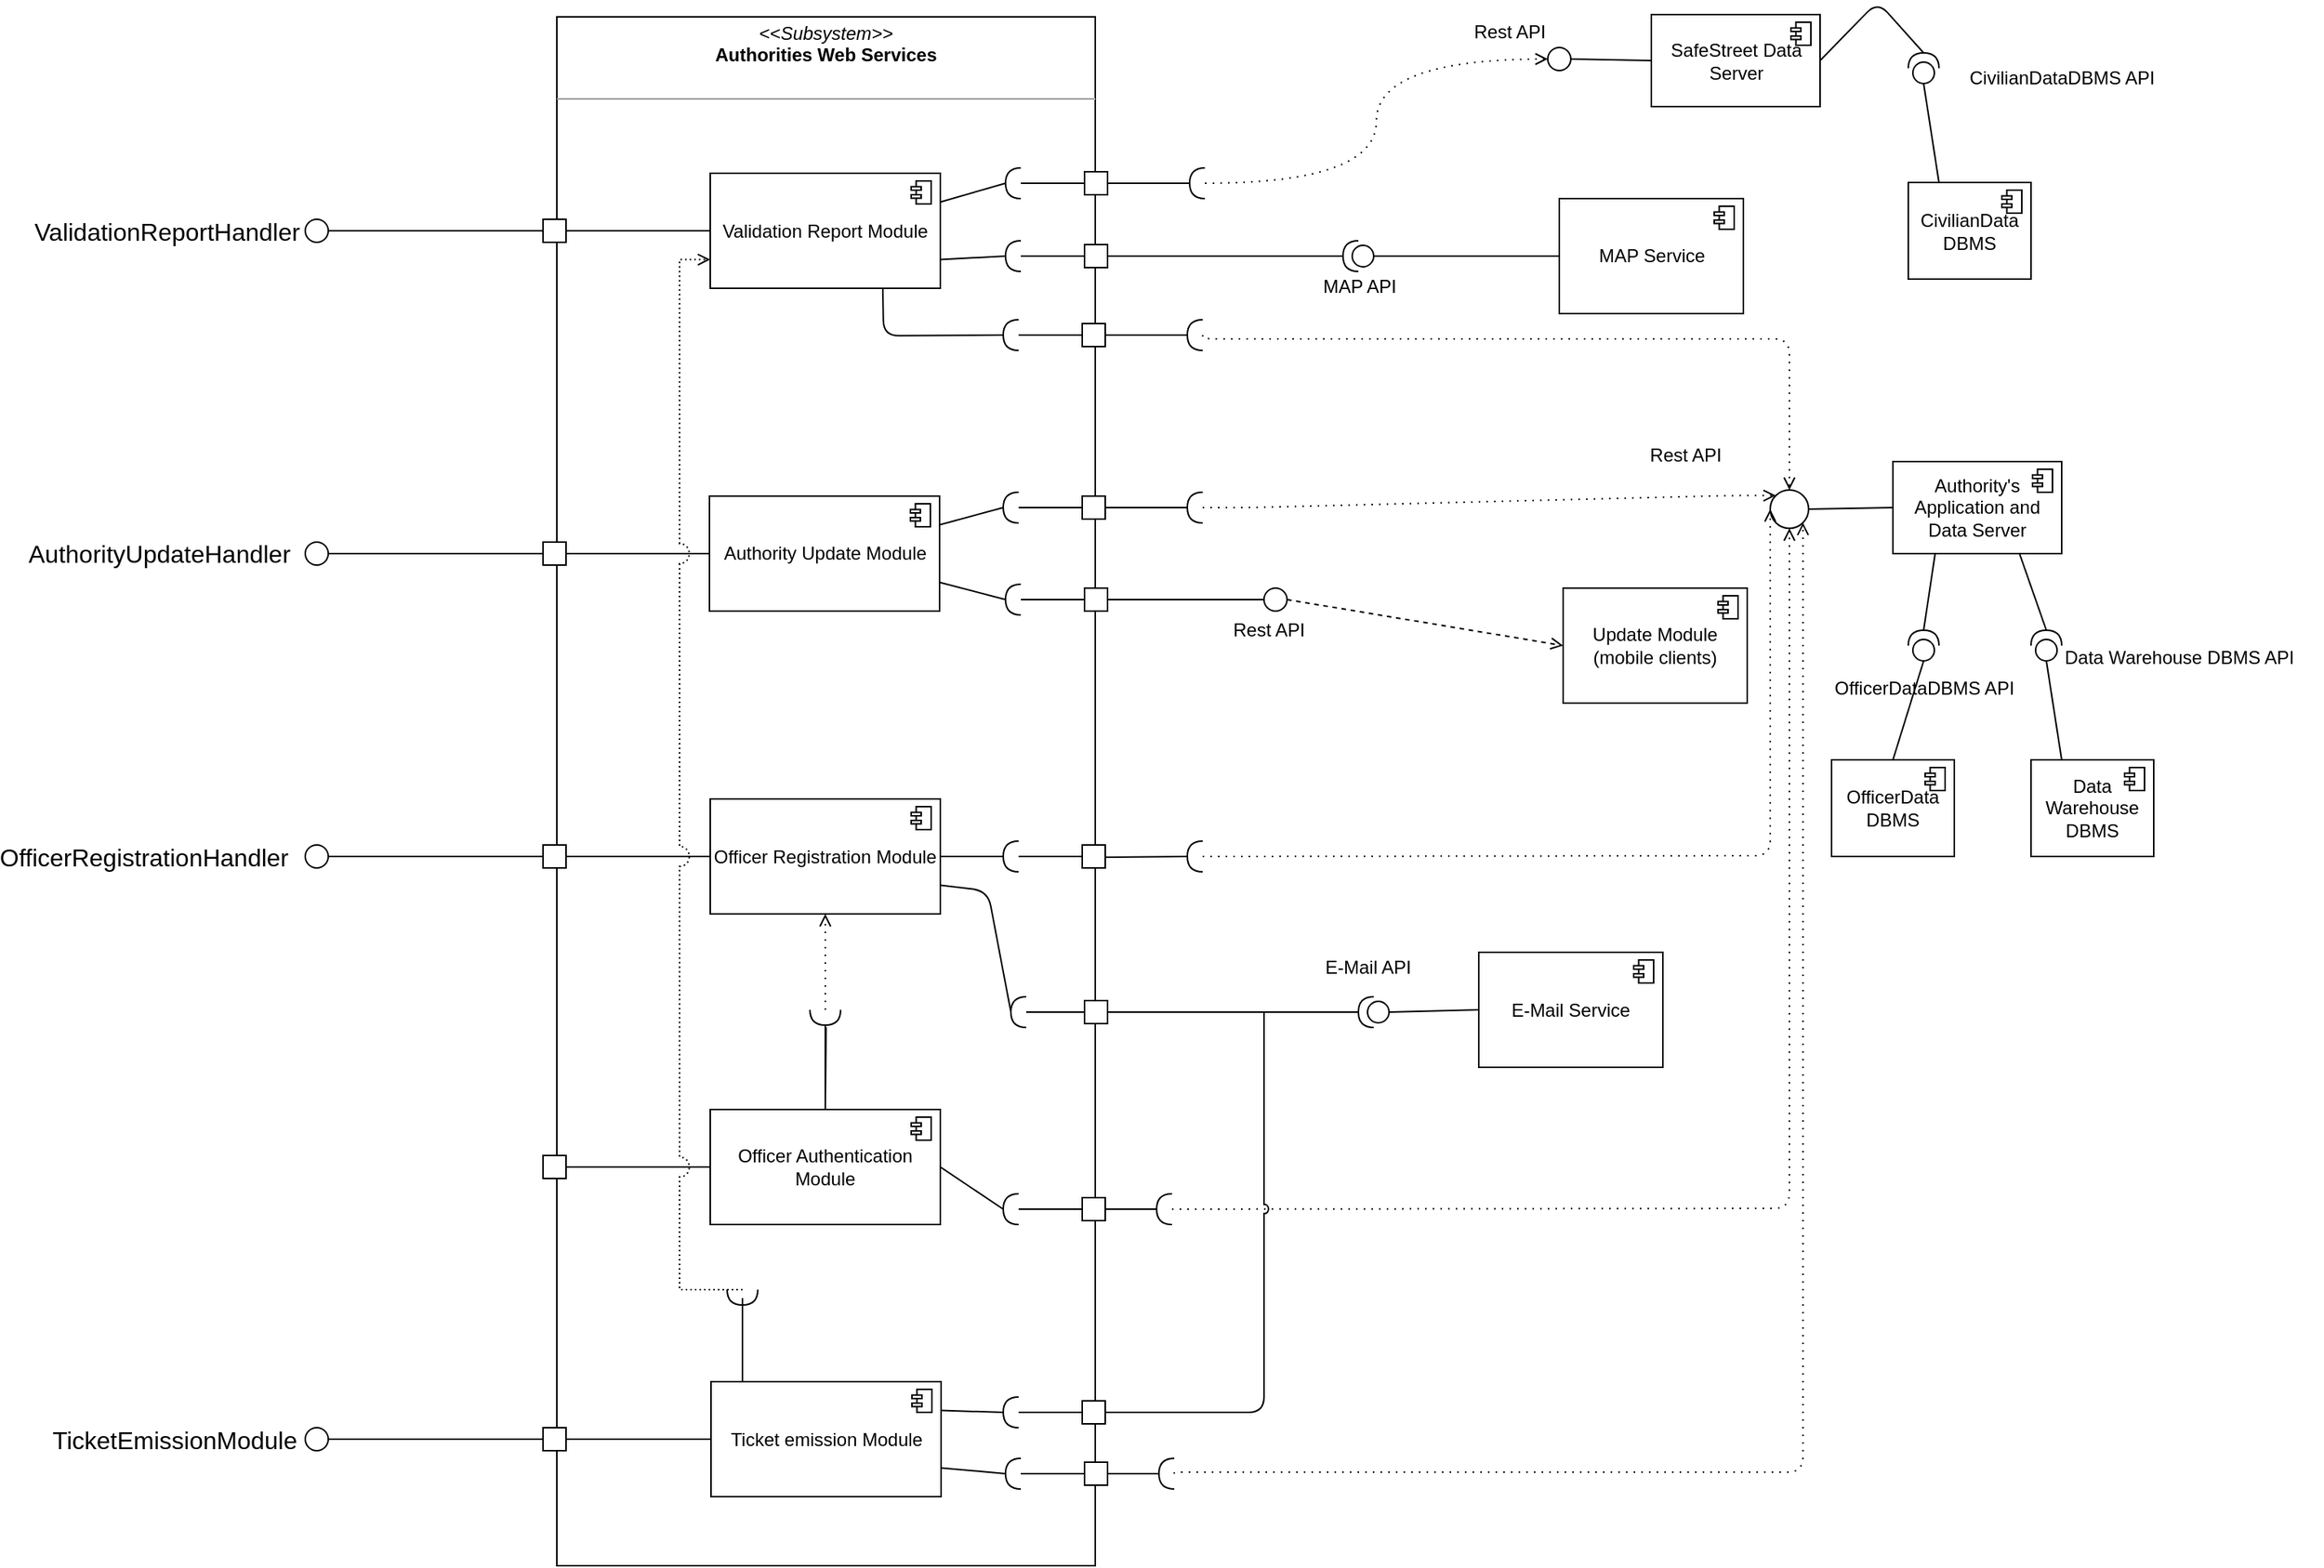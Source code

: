 <mxfile version="12.2.7" type="device" pages="1"><diagram id="7313FzTqsK04Uug-uQVO" name="Page-1"><mxGraphModel dx="1920" dy="1113" grid="1" gridSize="10" guides="1" tooltips="1" connect="1" arrows="1" fold="1" page="0" pageScale="1" pageWidth="1169" pageHeight="827" math="0" shadow="0"><root><mxCell id="0"/><mxCell id="1" parent="0"/><mxCell id="FjwU_czPNZbMRuDMUTkE-5" value="&lt;p style=&quot;margin: 0px ; margin-top: 4px ; text-align: center&quot;&gt;&lt;i&gt;&amp;lt;&amp;lt;Subsystem&amp;gt;&amp;gt;&lt;/i&gt;&lt;br&gt;&lt;b&gt;Authorities Web Services&lt;/b&gt;&lt;/p&gt;&lt;br&gt;&lt;hr size=&quot;1&quot;&gt;&lt;p style=&quot;margin: 0px ; margin-left: 4px&quot;&gt;&lt;br&gt;&lt;/p&gt;" style="verticalAlign=top;align=left;overflow=fill;fontSize=12;fontFamily=Helvetica;html=1;" parent="1" vertex="1"><mxGeometry x="409" y="30" width="351" height="1010" as="geometry"/></mxCell><mxCell id="FjwU_czPNZbMRuDMUTkE-6" value="Validation Report Module" style="html=1;outlineConnect=0;whiteSpace=wrap;shape=mxgraph.archimate3.application;appType=comp;archiType=square;" parent="1" vertex="1"><mxGeometry x="509" y="132" width="150" height="75" as="geometry"/></mxCell><mxCell id="FjwU_czPNZbMRuDMUTkE-7" value="Authority Update Module" style="html=1;outlineConnect=0;whiteSpace=wrap;shape=mxgraph.archimate3.application;appType=comp;archiType=square;" parent="1" vertex="1"><mxGeometry x="508.5" y="342.5" width="150" height="75" as="geometry"/></mxCell><mxCell id="FjwU_czPNZbMRuDMUTkE-8" value="Officer Registration Module" style="html=1;outlineConnect=0;whiteSpace=wrap;shape=mxgraph.archimate3.application;appType=comp;archiType=square;" parent="1" vertex="1"><mxGeometry x="509" y="540" width="150" height="75" as="geometry"/></mxCell><mxCell id="FjwU_czPNZbMRuDMUTkE-9" value="MAP Service" style="html=1;outlineConnect=0;whiteSpace=wrap;shape=mxgraph.archimate3.application;appType=comp;archiType=square;" parent="1" vertex="1"><mxGeometry x="1062.5" y="148.5" width="120" height="75" as="geometry"/></mxCell><mxCell id="FjwU_czPNZbMRuDMUTkE-11" value="&lt;font style=&quot;font-size: 16px&quot;&gt;ValidationReportHandler&lt;/font&gt;" style="text;html=1;strokeColor=none;fillColor=none;align=center;verticalAlign=middle;whiteSpace=wrap;rounded=0;" parent="1" vertex="1"><mxGeometry x="110" y="153" width="90" height="33" as="geometry"/></mxCell><mxCell id="FjwU_czPNZbMRuDMUTkE-13" value="" style="ellipse;html=1;verticalLabelPosition=bottom;labelBackgroundColor=#ffffff;verticalAlign=top;fillColor=#ffffff;aspect=fixed;" parent="1" vertex="1"><mxGeometry x="245" y="162" width="15" height="15" as="geometry"/></mxCell><mxCell id="FjwU_czPNZbMRuDMUTkE-14" value="" style="whiteSpace=wrap;html=1;aspect=fixed;" parent="1" vertex="1"><mxGeometry x="400" y="162" width="15" height="15" as="geometry"/></mxCell><mxCell id="FjwU_czPNZbMRuDMUTkE-15" value="" style="endArrow=none;html=1;exitX=1;exitY=0.5;exitDx=0;exitDy=0;entryX=0;entryY=0.5;entryDx=0;entryDy=0;" parent="1" source="FjwU_czPNZbMRuDMUTkE-13" target="FjwU_czPNZbMRuDMUTkE-14" edge="1"><mxGeometry width="50" height="50" relative="1" as="geometry"><mxPoint x="310" y="250" as="sourcePoint"/><mxPoint x="360" y="200" as="targetPoint"/></mxGeometry></mxCell><mxCell id="FjwU_czPNZbMRuDMUTkE-16" value="" style="endArrow=none;html=1;entryX=0;entryY=0.5;entryDx=0;entryDy=0;entryPerimeter=0;exitX=1;exitY=0.5;exitDx=0;exitDy=0;" parent="1" source="FjwU_czPNZbMRuDMUTkE-14" target="FjwU_czPNZbMRuDMUTkE-6" edge="1"><mxGeometry width="50" height="50" relative="1" as="geometry"><mxPoint x="290" y="290" as="sourcePoint"/><mxPoint x="340" y="240" as="targetPoint"/></mxGeometry></mxCell><mxCell id="FjwU_czPNZbMRuDMUTkE-17" value="" style="whiteSpace=wrap;html=1;aspect=fixed;" parent="1" vertex="1"><mxGeometry x="753" y="178.5" width="15" height="15" as="geometry"/></mxCell><mxCell id="FjwU_czPNZbMRuDMUTkE-18" value="" style="shape=requiredInterface;html=1;verticalLabelPosition=bottom;direction=west;" parent="1" vertex="1"><mxGeometry x="701.5" y="176" width="10" height="20" as="geometry"/></mxCell><mxCell id="FjwU_czPNZbMRuDMUTkE-23" value="" style="endArrow=none;html=1;entryX=1;entryY=0.5;entryDx=0;entryDy=0;entryPerimeter=0;exitX=1;exitY=0.75;exitDx=0;exitDy=0;exitPerimeter=0;" parent="1" source="FjwU_czPNZbMRuDMUTkE-6" target="FjwU_czPNZbMRuDMUTkE-18" edge="1"><mxGeometry width="50" height="50" relative="1" as="geometry"><mxPoint x="658" y="186" as="sourcePoint"/><mxPoint x="720" y="215" as="targetPoint"/></mxGeometry></mxCell><mxCell id="FjwU_czPNZbMRuDMUTkE-24" value="" style="endArrow=none;html=1;entryX=0;entryY=0.5;entryDx=0;entryDy=0;exitX=0;exitY=0.5;exitDx=0;exitDy=0;exitPerimeter=0;" parent="1" source="FjwU_czPNZbMRuDMUTkE-18" target="FjwU_czPNZbMRuDMUTkE-17" edge="1"><mxGeometry width="50" height="50" relative="1" as="geometry"><mxPoint x="721.5" y="256" as="sourcePoint"/><mxPoint x="763" y="256" as="targetPoint"/></mxGeometry></mxCell><mxCell id="FjwU_czPNZbMRuDMUTkE-25" value="MAP API" style="shape=providedRequiredInterface;html=1;verticalLabelPosition=bottom;direction=west;" parent="1" vertex="1"><mxGeometry x="921.5" y="176" width="20" height="20" as="geometry"/></mxCell><mxCell id="FjwU_czPNZbMRuDMUTkE-28" value="" style="endArrow=none;html=1;entryX=1;entryY=0.5;entryDx=0;entryDy=0;exitX=1;exitY=0.5;exitDx=0;exitDy=0;entryPerimeter=0;" parent="1" source="FjwU_czPNZbMRuDMUTkE-17" target="FjwU_czPNZbMRuDMUTkE-25" edge="1"><mxGeometry width="50" height="50" relative="1" as="geometry"><mxPoint x="778" y="256" as="sourcePoint"/><mxPoint x="931.5" y="255" as="targetPoint"/></mxGeometry></mxCell><mxCell id="FjwU_czPNZbMRuDMUTkE-30" value="" style="endArrow=none;html=1;entryX=0;entryY=0.5;entryDx=0;entryDy=0;exitX=0;exitY=0.5;exitDx=0;exitDy=0;entryPerimeter=0;exitPerimeter=0;" parent="1" source="FjwU_czPNZbMRuDMUTkE-25" target="FjwU_czPNZbMRuDMUTkE-9" edge="1"><mxGeometry width="50" height="50" relative="1" as="geometry"><mxPoint x="950" y="204" as="sourcePoint"/><mxPoint x="1070" y="207.5" as="targetPoint"/></mxGeometry></mxCell><mxCell id="FjwU_czPNZbMRuDMUTkE-31" value="Authority's Application and Data Server" style="html=1;outlineConnect=0;whiteSpace=wrap;shape=mxgraph.archimate3.application;appType=comp;archiType=square;" parent="1" vertex="1"><mxGeometry x="1280" y="320" width="110" height="60" as="geometry"/></mxCell><mxCell id="FjwU_czPNZbMRuDMUTkE-32" value="" style="ellipse;html=1;verticalLabelPosition=bottom;labelBackgroundColor=#ffffff;verticalAlign=top;fillColor=#ffffff;aspect=fixed;" parent="1" vertex="1"><mxGeometry x="1200" y="338.5" width="25" height="25" as="geometry"/></mxCell><mxCell id="FjwU_czPNZbMRuDMUTkE-33" value="" style="endArrow=none;html=1;entryX=0;entryY=0.5;entryDx=0;entryDy=0;exitX=1;exitY=0.5;exitDx=0;exitDy=0;entryPerimeter=0;" parent="1" source="FjwU_czPNZbMRuDMUTkE-32" target="FjwU_czPNZbMRuDMUTkE-31" edge="1"><mxGeometry width="50" height="50" relative="1" as="geometry"><mxPoint x="992" y="259" as="sourcePoint"/><mxPoint x="1112" y="262.5" as="targetPoint"/></mxGeometry></mxCell><mxCell id="FjwU_czPNZbMRuDMUTkE-34" value="" style="shape=requiredInterface;html=1;verticalLabelPosition=bottom;direction=west;" parent="1" vertex="1"><mxGeometry x="700" y="227.5" width="10" height="20" as="geometry"/></mxCell><mxCell id="FjwU_czPNZbMRuDMUTkE-35" value="" style="endArrow=none;html=1;entryX=0;entryY=0.5;entryDx=0;entryDy=0;exitX=0;exitY=0.5;exitDx=0;exitDy=0;exitPerimeter=0;" parent="1" source="FjwU_czPNZbMRuDMUTkE-34" target="FjwU_czPNZbMRuDMUTkE-36" edge="1"><mxGeometry width="50" height="50" relative="1" as="geometry"><mxPoint x="720" y="205" as="sourcePoint"/><mxPoint x="761.5" y="205" as="targetPoint"/></mxGeometry></mxCell><mxCell id="FjwU_czPNZbMRuDMUTkE-36" value="" style="whiteSpace=wrap;html=1;aspect=fixed;" parent="1" vertex="1"><mxGeometry x="751.5" y="230" width="15" height="15" as="geometry"/></mxCell><mxCell id="FjwU_czPNZbMRuDMUTkE-37" value="" style="endArrow=none;html=1;entryX=1;entryY=0.5;entryDx=0;entryDy=0;exitX=0.75;exitY=1;exitDx=0;exitDy=0;exitPerimeter=0;entryPerimeter=0;" parent="1" source="FjwU_czPNZbMRuDMUTkE-6" target="FjwU_czPNZbMRuDMUTkE-34" edge="1"><mxGeometry width="50" height="50" relative="1" as="geometry"><mxPoint x="620" y="237" as="sourcePoint"/><mxPoint x="661.5" y="237" as="targetPoint"/><Array as="points"><mxPoint x="622" y="238"/></Array></mxGeometry></mxCell><mxCell id="FjwU_czPNZbMRuDMUTkE-38" value="" style="shape=requiredInterface;html=1;verticalLabelPosition=bottom;direction=west;" parent="1" vertex="1"><mxGeometry x="820" y="227.5" width="10" height="20" as="geometry"/></mxCell><mxCell id="FjwU_czPNZbMRuDMUTkE-39" value="" style="endArrow=none;html=1;entryX=1;entryY=0.5;entryDx=0;entryDy=0;exitX=1;exitY=0.5;exitDx=0;exitDy=0;entryPerimeter=0;" parent="1" source="FjwU_czPNZbMRuDMUTkE-36" target="FjwU_czPNZbMRuDMUTkE-38" edge="1"><mxGeometry width="50" height="50" relative="1" as="geometry"><mxPoint x="720" y="247.5" as="sourcePoint"/><mxPoint x="761.5" y="247.5" as="targetPoint"/></mxGeometry></mxCell><mxCell id="FjwU_czPNZbMRuDMUTkE-41" value="" style="edgeStyle=elbowEdgeStyle;html=1;endArrow=open;elbow=vertical;endFill=0;dashed=1;dashPattern=1 4;exitX=0;exitY=0.5;exitDx=0;exitDy=0;exitPerimeter=0;entryX=0.5;entryY=0;entryDx=0;entryDy=0;" parent="1" source="FjwU_czPNZbMRuDMUTkE-38" target="FjwU_czPNZbMRuDMUTkE-32" edge="1"><mxGeometry width="160" relative="1" as="geometry"><mxPoint x="870" y="250" as="sourcePoint"/><mxPoint x="1030" y="250" as="targetPoint"/><Array as="points"><mxPoint x="880" y="240"/><mxPoint x="910" y="240"/></Array></mxGeometry></mxCell><mxCell id="FjwU_czPNZbMRuDMUTkE-43" value="Rest API" style="text;html=1;strokeColor=none;fillColor=none;align=center;verticalAlign=middle;whiteSpace=wrap;rounded=0;" parent="1" vertex="1"><mxGeometry x="1100" y="306" width="90" height="20" as="geometry"/></mxCell><mxCell id="FjwU_czPNZbMRuDMUTkE-49" value="" style="shape=requiredInterface;html=1;verticalLabelPosition=bottom;direction=west;" parent="1" vertex="1"><mxGeometry x="700" y="340" width="10" height="20" as="geometry"/></mxCell><mxCell id="FjwU_czPNZbMRuDMUTkE-50" value="" style="endArrow=none;html=1;entryX=0;entryY=0.5;entryDx=0;entryDy=0;exitX=0;exitY=0.5;exitDx=0;exitDy=0;exitPerimeter=0;" parent="1" source="FjwU_czPNZbMRuDMUTkE-49" target="FjwU_czPNZbMRuDMUTkE-51" edge="1"><mxGeometry width="50" height="50" relative="1" as="geometry"><mxPoint x="720" y="317.5" as="sourcePoint"/><mxPoint x="761.5" y="317.5" as="targetPoint"/></mxGeometry></mxCell><mxCell id="FjwU_czPNZbMRuDMUTkE-51" value="" style="whiteSpace=wrap;html=1;aspect=fixed;" parent="1" vertex="1"><mxGeometry x="751.5" y="342.5" width="15" height="15" as="geometry"/></mxCell><mxCell id="FjwU_czPNZbMRuDMUTkE-52" value="" style="shape=requiredInterface;html=1;verticalLabelPosition=bottom;direction=west;" parent="1" vertex="1"><mxGeometry x="820" y="340" width="10" height="20" as="geometry"/></mxCell><mxCell id="FjwU_czPNZbMRuDMUTkE-53" value="" style="endArrow=none;html=1;entryX=1;entryY=0.5;entryDx=0;entryDy=0;exitX=1;exitY=0.5;exitDx=0;exitDy=0;entryPerimeter=0;" parent="1" source="FjwU_czPNZbMRuDMUTkE-51" target="FjwU_czPNZbMRuDMUTkE-52" edge="1"><mxGeometry width="50" height="50" relative="1" as="geometry"><mxPoint x="720" y="360" as="sourcePoint"/><mxPoint x="761.5" y="360" as="targetPoint"/></mxGeometry></mxCell><mxCell id="FjwU_czPNZbMRuDMUTkE-54" value="" style="endArrow=none;html=1;entryX=1;entryY=0.5;entryDx=0;entryDy=0;exitX=1;exitY=0.25;exitDx=0;exitDy=0;exitPerimeter=0;entryPerimeter=0;" parent="1" source="FjwU_czPNZbMRuDMUTkE-7" target="FjwU_czPNZbMRuDMUTkE-49" edge="1"><mxGeometry width="50" height="50" relative="1" as="geometry"><mxPoint x="720" y="390" as="sourcePoint"/><mxPoint x="761.5" y="390" as="targetPoint"/></mxGeometry></mxCell><mxCell id="FjwU_czPNZbMRuDMUTkE-55" value="" style="edgeStyle=entityRelationEdgeStyle;html=1;endArrow=open;elbow=vertical;endFill=0;dashed=1;dashPattern=1 4;exitX=0;exitY=0.5;exitDx=0;exitDy=0;exitPerimeter=0;entryX=0;entryY=0;entryDx=0;entryDy=0;" parent="1" source="FjwU_czPNZbMRuDMUTkE-52" target="FjwU_czPNZbMRuDMUTkE-32" edge="1"><mxGeometry width="160" relative="1" as="geometry"><mxPoint x="840.345" y="247.207" as="sourcePoint"/><mxPoint x="1080" y="333" as="targetPoint"/></mxGeometry></mxCell><mxCell id="FjwU_czPNZbMRuDMUTkE-59" value="" style="ellipse;html=1;verticalLabelPosition=bottom;labelBackgroundColor=#ffffff;verticalAlign=top;fillColor=#ffffff;aspect=fixed;" parent="1" vertex="1"><mxGeometry x="245" y="372.5" width="15" height="15" as="geometry"/></mxCell><mxCell id="FjwU_czPNZbMRuDMUTkE-60" value="" style="whiteSpace=wrap;html=1;aspect=fixed;" parent="1" vertex="1"><mxGeometry x="400" y="372.5" width="15" height="15" as="geometry"/></mxCell><mxCell id="FjwU_czPNZbMRuDMUTkE-61" value="" style="endArrow=none;html=1;exitX=1;exitY=0.5;exitDx=0;exitDy=0;entryX=0;entryY=0.5;entryDx=0;entryDy=0;" parent="1" source="FjwU_czPNZbMRuDMUTkE-59" target="FjwU_czPNZbMRuDMUTkE-60" edge="1"><mxGeometry width="50" height="50" relative="1" as="geometry"><mxPoint x="310" y="460.5" as="sourcePoint"/><mxPoint x="360" y="410.5" as="targetPoint"/></mxGeometry></mxCell><mxCell id="FjwU_czPNZbMRuDMUTkE-62" value="&lt;font style=&quot;font-size: 16px&quot;&gt;AuthorityUpdateHandler&lt;/font&gt;" style="text;html=1;strokeColor=none;fillColor=none;align=center;verticalAlign=middle;whiteSpace=wrap;rounded=0;" parent="1" vertex="1"><mxGeometry x="105" y="363.5" width="90" height="33" as="geometry"/></mxCell><mxCell id="FjwU_czPNZbMRuDMUTkE-63" value="" style="endArrow=none;html=1;exitX=1;exitY=0.5;exitDx=0;exitDy=0;entryX=0;entryY=0.5;entryDx=0;entryDy=0;entryPerimeter=0;" parent="1" source="FjwU_czPNZbMRuDMUTkE-60" target="FjwU_czPNZbMRuDMUTkE-7" edge="1"><mxGeometry width="50" height="50" relative="1" as="geometry"><mxPoint x="270" y="390" as="sourcePoint"/><mxPoint x="410" y="390" as="targetPoint"/></mxGeometry></mxCell><mxCell id="FjwU_czPNZbMRuDMUTkE-74" value="" style="shape=requiredInterface;html=1;verticalLabelPosition=bottom;direction=west;" parent="1" vertex="1"><mxGeometry x="700" y="567.5" width="10" height="20" as="geometry"/></mxCell><mxCell id="FjwU_czPNZbMRuDMUTkE-75" value="" style="endArrow=none;html=1;entryX=0;entryY=0.5;entryDx=0;entryDy=0;exitX=0;exitY=0.5;exitDx=0;exitDy=0;exitPerimeter=0;" parent="1" source="FjwU_czPNZbMRuDMUTkE-74" target="FjwU_czPNZbMRuDMUTkE-76" edge="1"><mxGeometry width="50" height="50" relative="1" as="geometry"><mxPoint x="720" y="545" as="sourcePoint"/><mxPoint x="761.5" y="545" as="targetPoint"/></mxGeometry></mxCell><mxCell id="FjwU_czPNZbMRuDMUTkE-76" value="" style="whiteSpace=wrap;html=1;aspect=fixed;" parent="1" vertex="1"><mxGeometry x="751.5" y="570" width="15" height="15" as="geometry"/></mxCell><mxCell id="FjwU_czPNZbMRuDMUTkE-79" value="" style="endArrow=none;html=1;entryX=1;entryY=0.5;entryDx=0;entryDy=0;exitX=1;exitY=0.5;exitDx=0;exitDy=0;exitPerimeter=0;entryPerimeter=0;" parent="1" source="FjwU_czPNZbMRuDMUTkE-8" target="FjwU_czPNZbMRuDMUTkE-74" edge="1"><mxGeometry width="50" height="50" relative="1" as="geometry"><mxPoint x="720" y="587.5" as="sourcePoint"/><mxPoint x="761.5" y="587.5" as="targetPoint"/></mxGeometry></mxCell><mxCell id="FjwU_czPNZbMRuDMUTkE-84" value="" style="ellipse;html=1;verticalLabelPosition=bottom;labelBackgroundColor=#ffffff;verticalAlign=top;fillColor=#ffffff;aspect=fixed;" parent="1" vertex="1"><mxGeometry x="245" y="570" width="15" height="15" as="geometry"/></mxCell><mxCell id="FjwU_czPNZbMRuDMUTkE-85" value="" style="whiteSpace=wrap;html=1;aspect=fixed;" parent="1" vertex="1"><mxGeometry x="400" y="570" width="15" height="15" as="geometry"/></mxCell><mxCell id="FjwU_czPNZbMRuDMUTkE-86" value="" style="endArrow=none;html=1;exitX=1;exitY=0.5;exitDx=0;exitDy=0;entryX=0;entryY=0.5;entryDx=0;entryDy=0;" parent="1" source="FjwU_czPNZbMRuDMUTkE-84" target="FjwU_czPNZbMRuDMUTkE-85" edge="1"><mxGeometry width="50" height="50" relative="1" as="geometry"><mxPoint x="310" y="658" as="sourcePoint"/><mxPoint x="360" y="608" as="targetPoint"/></mxGeometry></mxCell><mxCell id="FjwU_czPNZbMRuDMUTkE-89" value="" style="endArrow=none;html=1;entryX=0;entryY=0.5;entryDx=0;entryDy=0;entryPerimeter=0;exitX=1;exitY=0.5;exitDx=0;exitDy=0;" parent="1" source="FjwU_czPNZbMRuDMUTkE-85" target="FjwU_czPNZbMRuDMUTkE-8" edge="1"><mxGeometry width="50" height="50" relative="1" as="geometry"><mxPoint x="270.0" y="587.5" as="sourcePoint"/><mxPoint x="410" y="587.5" as="targetPoint"/></mxGeometry></mxCell><mxCell id="FjwU_czPNZbMRuDMUTkE-98" value="Officer Authentication Module" style="html=1;outlineConnect=0;whiteSpace=wrap;shape=mxgraph.archimate3.application;appType=comp;archiType=square;" parent="1" vertex="1"><mxGeometry x="509" y="742.5" width="150" height="75" as="geometry"/></mxCell><mxCell id="FjwU_czPNZbMRuDMUTkE-100" value="" style="whiteSpace=wrap;html=1;aspect=fixed;" parent="1" vertex="1"><mxGeometry x="400" y="772.5" width="15" height="15" as="geometry"/></mxCell><mxCell id="FjwU_czPNZbMRuDMUTkE-102" value="&lt;font style=&quot;font-size: 16px&quot;&gt;OfficerRegistrationHandler&lt;/font&gt;" style="text;html=1;strokeColor=none;fillColor=none;align=center;verticalAlign=middle;whiteSpace=wrap;rounded=0;" parent="1" vertex="1"><mxGeometry x="85" y="561" width="110" height="33" as="geometry"/></mxCell><mxCell id="FjwU_czPNZbMRuDMUTkE-103" value="" style="endArrow=none;html=1;entryX=0;entryY=0.5;entryDx=0;entryDy=0;entryPerimeter=0;exitX=1;exitY=0.5;exitDx=0;exitDy=0;" parent="1" source="FjwU_czPNZbMRuDMUTkE-100" target="FjwU_czPNZbMRuDMUTkE-98" edge="1"><mxGeometry width="50" height="50" relative="1" as="geometry"><mxPoint x="430" y="808" as="sourcePoint"/><mxPoint x="485" y="870.0" as="targetPoint"/></mxGeometry></mxCell><mxCell id="FjwU_czPNZbMRuDMUTkE-121" value="" style="shape=requiredInterface;html=1;verticalLabelPosition=bottom;direction=west;" parent="1" vertex="1"><mxGeometry x="700" y="797.5" width="10" height="20" as="geometry"/></mxCell><mxCell id="FjwU_czPNZbMRuDMUTkE-122" value="" style="endArrow=none;html=1;entryX=0;entryY=0.5;entryDx=0;entryDy=0;exitX=0;exitY=0.5;exitDx=0;exitDy=0;exitPerimeter=0;" parent="1" source="FjwU_czPNZbMRuDMUTkE-121" target="FjwU_czPNZbMRuDMUTkE-123" edge="1"><mxGeometry width="50" height="50" relative="1" as="geometry"><mxPoint x="720" y="775" as="sourcePoint"/><mxPoint x="761.5" y="775" as="targetPoint"/></mxGeometry></mxCell><mxCell id="FjwU_czPNZbMRuDMUTkE-123" value="" style="whiteSpace=wrap;html=1;aspect=fixed;" parent="1" vertex="1"><mxGeometry x="751.5" y="800" width="15" height="15" as="geometry"/></mxCell><mxCell id="FjwU_czPNZbMRuDMUTkE-124" value="" style="shape=requiredInterface;html=1;verticalLabelPosition=bottom;direction=west;" parent="1" vertex="1"><mxGeometry x="800" y="797.5" width="10" height="20" as="geometry"/></mxCell><mxCell id="FjwU_czPNZbMRuDMUTkE-125" value="" style="endArrow=none;html=1;entryX=1;entryY=0.5;entryDx=0;entryDy=0;exitX=1;exitY=0.5;exitDx=0;exitDy=0;entryPerimeter=0;" parent="1" source="FjwU_czPNZbMRuDMUTkE-123" target="FjwU_czPNZbMRuDMUTkE-124" edge="1"><mxGeometry width="50" height="50" relative="1" as="geometry"><mxPoint x="720" y="817.5" as="sourcePoint"/><mxPoint x="761.5" y="817.5" as="targetPoint"/></mxGeometry></mxCell><mxCell id="FjwU_czPNZbMRuDMUTkE-126" value="" style="endArrow=none;html=1;entryX=1;entryY=0.5;entryDx=0;entryDy=0;exitX=1;exitY=0.5;exitDx=0;exitDy=0;exitPerimeter=0;entryPerimeter=0;" parent="1" source="FjwU_czPNZbMRuDMUTkE-98" target="FjwU_czPNZbMRuDMUTkE-121" edge="1"><mxGeometry width="50" height="50" relative="1" as="geometry"><mxPoint x="720" y="695.5" as="sourcePoint"/><mxPoint x="761.5" y="695.5" as="targetPoint"/></mxGeometry></mxCell><mxCell id="FjwU_czPNZbMRuDMUTkE-127" value="" style="edgeStyle=elbowEdgeStyle;html=1;endArrow=open;elbow=vertical;endFill=0;dashed=1;dashPattern=1 4;exitX=0;exitY=0.5;exitDx=0;exitDy=0;exitPerimeter=0;entryX=0.5;entryY=1;entryDx=0;entryDy=0;" parent="1" source="FjwU_czPNZbMRuDMUTkE-124" target="FjwU_czPNZbMRuDMUTkE-32" edge="1"><mxGeometry width="160" relative="1" as="geometry"><mxPoint x="849.845" y="810.448" as="sourcePoint"/><mxPoint x="998" y="808" as="targetPoint"/><Array as="points"><mxPoint x="980" y="807"/><mxPoint x="1150" y="808"/><mxPoint x="1120" y="807"/><mxPoint x="1110" y="840"/><mxPoint x="1230" y="793"/><mxPoint x="1030" y="800"/><mxPoint x="1179.5" y="811"/><mxPoint x="989.5" y="810.5"/></Array></mxGeometry></mxCell><mxCell id="Ybgn34flJqkv2Dovc1XF-6" value="" style="endArrow=none;html=1;exitX=0;exitY=0.5;exitDx=0;exitDy=0;exitPerimeter=0;entryX=0.5;entryY=0;entryDx=0;entryDy=0;entryPerimeter=0;" parent="1" target="FjwU_czPNZbMRuDMUTkE-98" edge="1"><mxGeometry width="50" height="50" relative="1" as="geometry"><mxPoint x="584.5" y="689" as="sourcePoint"/><mxPoint x="630.5" y="712.5" as="targetPoint"/><Array as="points"/></mxGeometry></mxCell><mxCell id="Ybgn34flJqkv2Dovc1XF-29" value="" style="shape=requiredInterface;html=1;verticalLabelPosition=bottom;direction=west;" parent="1" vertex="1"><mxGeometry x="820" y="567.5" width="10" height="20" as="geometry"/></mxCell><mxCell id="Ybgn34flJqkv2Dovc1XF-30" value="" style="endArrow=none;html=1;entryX=1;entryY=0.5;entryDx=0;entryDy=0;entryPerimeter=0;" parent="1" target="Ybgn34flJqkv2Dovc1XF-29" edge="1"><mxGeometry width="50" height="50" relative="1" as="geometry"><mxPoint x="767" y="578" as="sourcePoint"/><mxPoint x="830" y="390" as="targetPoint"/></mxGeometry></mxCell><mxCell id="Ybgn34flJqkv2Dovc1XF-31" value="" style="edgeStyle=elbowEdgeStyle;html=1;endArrow=open;elbow=vertical;endFill=0;dashed=1;dashPattern=1 4;exitX=0;exitY=0.5;exitDx=0;exitDy=0;exitPerimeter=0;entryX=0;entryY=0.5;entryDx=0;entryDy=0;" parent="1" source="Ybgn34flJqkv2Dovc1XF-29" target="FjwU_czPNZbMRuDMUTkE-32" edge="1"><mxGeometry width="160" relative="1" as="geometry"><mxPoint x="846.345" y="577.552" as="sourcePoint"/><mxPoint x="1280" y="577" as="targetPoint"/><Array as="points"><mxPoint x="1000" y="577"/><mxPoint x="1016" y="577"/><mxPoint x="1186" y="578"/><mxPoint x="1156" y="577"/><mxPoint x="1146" y="610"/><mxPoint x="1266" y="563"/><mxPoint x="1066" y="570"/><mxPoint x="1215.5" y="581"/><mxPoint x="1025.5" y="580.5"/></Array></mxGeometry></mxCell><mxCell id="n9TejA19yxq6GMOSqFaD-4" value="Update Module (mobile clients)" style="html=1;outlineConnect=0;whiteSpace=wrap;shape=mxgraph.archimate3.application;appType=comp;archiType=square;" parent="1" vertex="1"><mxGeometry x="1065" y="402.5" width="120" height="75" as="geometry"/></mxCell><mxCell id="n9TejA19yxq6GMOSqFaD-6" value="" style="endArrow=open;html=1;entryX=0;entryY=0.5;entryDx=0;entryDy=0;exitX=1;exitY=0.5;exitDx=0;exitDy=0;entryPerimeter=0;dashed=1;endFill=0;" parent="1" source="n9TejA19yxq6GMOSqFaD-75" target="n9TejA19yxq6GMOSqFaD-4" edge="1"><mxGeometry width="50" height="50" relative="1" as="geometry"><mxPoint x="890" y="410" as="sourcePoint"/><mxPoint x="1057.5" y="510" as="targetPoint"/></mxGeometry></mxCell><mxCell id="n9TejA19yxq6GMOSqFaD-12" value="" style="shape=requiredInterface;html=1;verticalLabelPosition=bottom;direction=west;" parent="1" vertex="1"><mxGeometry x="701.5" y="400" width="10" height="20" as="geometry"/></mxCell><mxCell id="n9TejA19yxq6GMOSqFaD-13" value="" style="endArrow=none;html=1;entryX=0;entryY=0.5;entryDx=0;entryDy=0;exitX=0;exitY=0.5;exitDx=0;exitDy=0;exitPerimeter=0;" parent="1" source="n9TejA19yxq6GMOSqFaD-12" target="n9TejA19yxq6GMOSqFaD-14" edge="1"><mxGeometry width="50" height="50" relative="1" as="geometry"><mxPoint x="721.5" y="377.5" as="sourcePoint"/><mxPoint x="763.0" y="377.5" as="targetPoint"/></mxGeometry></mxCell><mxCell id="n9TejA19yxq6GMOSqFaD-14" value="" style="whiteSpace=wrap;html=1;aspect=fixed;" parent="1" vertex="1"><mxGeometry x="753" y="402.5" width="15" height="15" as="geometry"/></mxCell><mxCell id="n9TejA19yxq6GMOSqFaD-17" value="" style="endArrow=none;html=1;entryX=1;entryY=0.5;entryDx=0;entryDy=0;exitX=1;exitY=0.75;exitDx=0;exitDy=0;exitPerimeter=0;entryPerimeter=0;" parent="1" source="FjwU_czPNZbMRuDMUTkE-7" target="n9TejA19yxq6GMOSqFaD-12" edge="1"><mxGeometry width="50" height="50" relative="1" as="geometry"><mxPoint x="668.5" y="371.25" as="sourcePoint"/><mxPoint x="710" y="360" as="targetPoint"/></mxGeometry></mxCell><mxCell id="n9TejA19yxq6GMOSqFaD-18" value="" style="endArrow=none;html=1;entryX=0;entryY=0.5;entryDx=0;entryDy=0;exitX=1;exitY=0.5;exitDx=0;exitDy=0;" parent="1" source="n9TejA19yxq6GMOSqFaD-14" target="n9TejA19yxq6GMOSqFaD-75" edge="1"><mxGeometry width="50" height="50" relative="1" as="geometry"><mxPoint x="831.5" y="410" as="sourcePoint"/><mxPoint x="870" y="410" as="targetPoint"/></mxGeometry></mxCell><mxCell id="n9TejA19yxq6GMOSqFaD-19" value="" style="shape=requiredInterface;html=1;verticalLabelPosition=bottom;direction=west;" parent="1" vertex="1"><mxGeometry x="701.5" y="128.5" width="10" height="20" as="geometry"/></mxCell><mxCell id="n9TejA19yxq6GMOSqFaD-20" value="" style="endArrow=none;html=1;entryX=0;entryY=0.5;entryDx=0;entryDy=0;exitX=0;exitY=0.5;exitDx=0;exitDy=0;exitPerimeter=0;" parent="1" source="n9TejA19yxq6GMOSqFaD-19" target="n9TejA19yxq6GMOSqFaD-21" edge="1"><mxGeometry width="50" height="50" relative="1" as="geometry"><mxPoint x="721.5" y="106" as="sourcePoint"/><mxPoint x="763.0" y="106" as="targetPoint"/></mxGeometry></mxCell><mxCell id="n9TejA19yxq6GMOSqFaD-21" value="" style="whiteSpace=wrap;html=1;aspect=fixed;" parent="1" vertex="1"><mxGeometry x="753" y="131" width="15" height="15" as="geometry"/></mxCell><mxCell id="n9TejA19yxq6GMOSqFaD-22" value="" style="shape=requiredInterface;html=1;verticalLabelPosition=bottom;direction=west;" parent="1" vertex="1"><mxGeometry x="821.5" y="128.5" width="10" height="20" as="geometry"/></mxCell><mxCell id="n9TejA19yxq6GMOSqFaD-23" value="" style="endArrow=none;html=1;entryX=1;entryY=0.5;entryDx=0;entryDy=0;exitX=1;exitY=0.5;exitDx=0;exitDy=0;entryPerimeter=0;" parent="1" source="n9TejA19yxq6GMOSqFaD-21" target="n9TejA19yxq6GMOSqFaD-22" edge="1"><mxGeometry width="50" height="50" relative="1" as="geometry"><mxPoint x="721.5" y="148.5" as="sourcePoint"/><mxPoint x="763.0" y="148.5" as="targetPoint"/></mxGeometry></mxCell><mxCell id="n9TejA19yxq6GMOSqFaD-24" value="" style="endArrow=none;html=1;entryX=1;entryY=0.5;entryDx=0;entryDy=0;entryPerimeter=0;exitX=1;exitY=0.25;exitDx=0;exitDy=0;exitPerimeter=0;" parent="1" source="FjwU_czPNZbMRuDMUTkE-6" target="n9TejA19yxq6GMOSqFaD-19" edge="1"><mxGeometry width="50" height="50" relative="1" as="geometry"><mxPoint x="669.0" y="198.25" as="sourcePoint"/><mxPoint x="711.5" y="196" as="targetPoint"/></mxGeometry></mxCell><mxCell id="n9TejA19yxq6GMOSqFaD-25" value="" style="edgeStyle=orthogonalEdgeStyle;html=1;endArrow=open;elbow=vertical;endFill=0;dashed=1;dashPattern=1 4;exitX=0;exitY=0.5;exitDx=0;exitDy=0;exitPerimeter=0;entryX=0;entryY=0.5;entryDx=0;entryDy=0;curved=1;" parent="1" source="n9TejA19yxq6GMOSqFaD-22" target="n9TejA19yxq6GMOSqFaD-26" edge="1"><mxGeometry width="160" relative="1" as="geometry"><mxPoint x="878.845" y="135.207" as="sourcePoint"/><mxPoint x="1256.086" y="236.586" as="targetPoint"/></mxGeometry></mxCell><mxCell id="n9TejA19yxq6GMOSqFaD-26" value="" style="ellipse;html=1;verticalLabelPosition=bottom;labelBackgroundColor=#ffffff;verticalAlign=top;fillColor=#ffffff;aspect=fixed;" parent="1" vertex="1"><mxGeometry x="1055" y="50" width="15" height="15" as="geometry"/></mxCell><mxCell id="n9TejA19yxq6GMOSqFaD-29" value="Rest API" style="text;html=1;resizable=0;points=[];autosize=1;align=left;verticalAlign=top;spacingTop=-4;" parent="1" vertex="1"><mxGeometry x="1005" y="30" width="60" height="20" as="geometry"/></mxCell><mxCell id="n9TejA19yxq6GMOSqFaD-30" value="SafeStreet Data Server" style="html=1;outlineConnect=0;whiteSpace=wrap;shape=mxgraph.archimate3.application;appType=comp;archiType=square;" parent="1" vertex="1"><mxGeometry x="1122.5" y="28.5" width="110" height="60" as="geometry"/></mxCell><mxCell id="n9TejA19yxq6GMOSqFaD-31" value="" style="endArrow=none;html=1;entryX=0;entryY=0.5;entryDx=0;entryDy=0;exitX=1;exitY=0.5;exitDx=0;exitDy=0;entryPerimeter=0;" parent="1" source="n9TejA19yxq6GMOSqFaD-26" target="n9TejA19yxq6GMOSqFaD-30" edge="1"><mxGeometry width="50" height="50" relative="1" as="geometry"><mxPoint x="951.5" y="196" as="sourcePoint"/><mxPoint x="1072.5" y="196" as="targetPoint"/></mxGeometry></mxCell><mxCell id="n9TejA19yxq6GMOSqFaD-32" value="E-Mail Service" style="html=1;outlineConnect=0;whiteSpace=wrap;shape=mxgraph.archimate3.application;appType=comp;archiType=square;" parent="1" vertex="1"><mxGeometry x="1010" y="640" width="120" height="75" as="geometry"/></mxCell><mxCell id="n9TejA19yxq6GMOSqFaD-33" value="" style="shape=providedRequiredInterface;html=1;verticalLabelPosition=bottom;direction=west;" parent="1" vertex="1"><mxGeometry x="931.5" y="669" width="20" height="20" as="geometry"/></mxCell><mxCell id="n9TejA19yxq6GMOSqFaD-34" value="" style="shape=requiredInterface;html=1;verticalLabelPosition=bottom;direction=west;" parent="1" vertex="1"><mxGeometry x="705" y="669" width="10" height="20" as="geometry"/></mxCell><mxCell id="n9TejA19yxq6GMOSqFaD-35" value="" style="endArrow=none;html=1;entryX=0;entryY=0.5;entryDx=0;entryDy=0;exitX=0;exitY=0.5;exitDx=0;exitDy=0;exitPerimeter=0;" parent="1" source="n9TejA19yxq6GMOSqFaD-34" target="n9TejA19yxq6GMOSqFaD-36" edge="1"><mxGeometry width="50" height="50" relative="1" as="geometry"><mxPoint x="720" y="582.5" as="sourcePoint"/><mxPoint x="761.5" y="582.5" as="targetPoint"/></mxGeometry></mxCell><mxCell id="n9TejA19yxq6GMOSqFaD-36" value="" style="whiteSpace=wrap;html=1;aspect=fixed;" parent="1" vertex="1"><mxGeometry x="753" y="671.5" width="15" height="15" as="geometry"/></mxCell><mxCell id="n9TejA19yxq6GMOSqFaD-37" value="" style="endArrow=none;html=1;entryX=1;entryY=0.5;entryDx=0;entryDy=0;exitX=1;exitY=0.5;exitDx=0;exitDy=0;entryPerimeter=0;" parent="1" source="n9TejA19yxq6GMOSqFaD-36" target="n9TejA19yxq6GMOSqFaD-33" edge="1"><mxGeometry width="50" height="50" relative="1" as="geometry"><mxPoint x="831.5" y="679" as="sourcePoint"/><mxPoint x="831.5" y="689" as="targetPoint"/></mxGeometry></mxCell><mxCell id="n9TejA19yxq6GMOSqFaD-38" value="" style="endArrow=none;html=1;entryX=1;entryY=0.5;entryDx=0;entryDy=0;exitX=1;exitY=0.75;exitDx=0;exitDy=0;exitPerimeter=0;entryPerimeter=0;" parent="1" source="FjwU_czPNZbMRuDMUTkE-8" target="n9TejA19yxq6GMOSqFaD-34" edge="1"><mxGeometry width="50" height="50" relative="1" as="geometry"><mxPoint x="669" y="587.5" as="sourcePoint"/><mxPoint x="710" y="587.5" as="targetPoint"/><Array as="points"><mxPoint x="690" y="600"/></Array></mxGeometry></mxCell><mxCell id="n9TejA19yxq6GMOSqFaD-41" value="" style="endArrow=none;html=1;entryX=0;entryY=0.5;entryDx=0;entryDy=0;exitX=0;exitY=0.5;exitDx=0;exitDy=0;entryPerimeter=0;exitPerimeter=0;" parent="1" source="n9TejA19yxq6GMOSqFaD-32" target="n9TejA19yxq6GMOSqFaD-33" edge="1"><mxGeometry width="50" height="50" relative="1" as="geometry"><mxPoint x="776.5" y="625" as="sourcePoint"/><mxPoint x="858.5" y="625" as="targetPoint"/></mxGeometry></mxCell><mxCell id="n9TejA19yxq6GMOSqFaD-43" value="&lt;span style=&quot;text-align: center&quot;&gt;E-Mail API&lt;/span&gt;" style="text;html=1;resizable=0;points=[];autosize=1;align=left;verticalAlign=top;spacingTop=-4;" parent="1" vertex="1"><mxGeometry x="907.5" y="640" width="70" height="20" as="geometry"/></mxCell><mxCell id="n9TejA19yxq6GMOSqFaD-45" value="" style="edgeStyle=orthogonalEdgeStyle;curved=1;rounded=0;orthogonalLoop=1;jettySize=auto;html=1;exitX=1;exitY=0.5;exitDx=0;exitDy=0;exitPerimeter=0;endArrow=none;endFill=0;" parent="1" source="n9TejA19yxq6GMOSqFaD-44" target="FjwU_czPNZbMRuDMUTkE-98" edge="1"><mxGeometry relative="1" as="geometry"/></mxCell><mxCell id="n9TejA19yxq6GMOSqFaD-44" value="" style="shape=requiredInterface;html=1;verticalLabelPosition=bottom;direction=south;" parent="1" vertex="1"><mxGeometry x="574" y="677.5" width="20" height="10" as="geometry"/></mxCell><mxCell id="n9TejA19yxq6GMOSqFaD-48" value="" style="html=1;endArrow=open;elbow=vertical;endFill=0;dashed=1;dashPattern=1 4;exitX=0;exitY=0.5;exitDx=0;exitDy=0;exitPerimeter=0;entryX=0.5;entryY=1;entryDx=0;entryDy=0;entryPerimeter=0;" parent="1" source="n9TejA19yxq6GMOSqFaD-44" target="FjwU_czPNZbMRuDMUTkE-8" edge="1"><mxGeometry width="160" relative="1" as="geometry"><mxPoint x="839.882" y="360.353" as="sourcePoint"/><mxPoint x="1210.471" y="355.647" as="targetPoint"/></mxGeometry></mxCell><mxCell id="n9TejA19yxq6GMOSqFaD-49" value="Ticket emission Module" style="html=1;outlineConnect=0;whiteSpace=wrap;shape=mxgraph.archimate3.application;appType=comp;archiType=square;" parent="1" vertex="1"><mxGeometry x="509.5" y="920" width="150" height="75" as="geometry"/></mxCell><mxCell id="n9TejA19yxq6GMOSqFaD-50" value="" style="ellipse;html=1;verticalLabelPosition=bottom;labelBackgroundColor=#ffffff;verticalAlign=top;fillColor=#ffffff;aspect=fixed;" parent="1" vertex="1"><mxGeometry x="245" y="950" width="15" height="15" as="geometry"/></mxCell><mxCell id="n9TejA19yxq6GMOSqFaD-51" value="" style="whiteSpace=wrap;html=1;aspect=fixed;" parent="1" vertex="1"><mxGeometry x="400" y="950" width="15" height="15" as="geometry"/></mxCell><mxCell id="n9TejA19yxq6GMOSqFaD-52" value="" style="endArrow=none;html=1;exitX=1;exitY=0.5;exitDx=0;exitDy=0;entryX=0;entryY=0.5;entryDx=0;entryDy=0;" parent="1" source="n9TejA19yxq6GMOSqFaD-50" target="n9TejA19yxq6GMOSqFaD-51" edge="1"><mxGeometry width="50" height="50" relative="1" as="geometry"><mxPoint x="310" y="1065.5" as="sourcePoint"/><mxPoint x="360" y="1015.5" as="targetPoint"/></mxGeometry></mxCell><mxCell id="n9TejA19yxq6GMOSqFaD-53" value="" style="endArrow=none;html=1;entryX=0;entryY=0.5;entryDx=0;entryDy=0;entryPerimeter=0;exitX=1;exitY=0.5;exitDx=0;exitDy=0;" parent="1" source="n9TejA19yxq6GMOSqFaD-51" target="n9TejA19yxq6GMOSqFaD-49" edge="1"><mxGeometry width="50" height="50" relative="1" as="geometry"><mxPoint x="425" y="790" as="sourcePoint"/><mxPoint x="519" y="790" as="targetPoint"/></mxGeometry></mxCell><mxCell id="n9TejA19yxq6GMOSqFaD-54" value="&lt;span style=&quot;font-size: 16px&quot;&gt;TicketEmissionModule&lt;/span&gt;" style="text;html=1;strokeColor=none;fillColor=none;align=center;verticalAlign=middle;whiteSpace=wrap;rounded=0;" parent="1" vertex="1"><mxGeometry x="125" y="941" width="70" height="33" as="geometry"/></mxCell><mxCell id="n9TejA19yxq6GMOSqFaD-57" value="" style="shape=requiredInterface;html=1;verticalLabelPosition=bottom;direction=west;" parent="1" vertex="1"><mxGeometry x="700" y="930" width="10" height="20" as="geometry"/></mxCell><mxCell id="n9TejA19yxq6GMOSqFaD-58" value="" style="endArrow=none;html=1;entryX=0;entryY=0.5;entryDx=0;entryDy=0;exitX=0;exitY=0.5;exitDx=0;exitDy=0;exitPerimeter=0;" parent="1" source="n9TejA19yxq6GMOSqFaD-57" target="n9TejA19yxq6GMOSqFaD-59" edge="1"><mxGeometry width="50" height="50" relative="1" as="geometry"><mxPoint x="720" y="907.5" as="sourcePoint"/><mxPoint x="761.5" y="907.5" as="targetPoint"/></mxGeometry></mxCell><mxCell id="n9TejA19yxq6GMOSqFaD-59" value="" style="whiteSpace=wrap;html=1;aspect=fixed;" parent="1" vertex="1"><mxGeometry x="751.5" y="932.5" width="15" height="15" as="geometry"/></mxCell><mxCell id="n9TejA19yxq6GMOSqFaD-60" value="" style="endArrow=none;html=1;entryX=1;entryY=0.5;entryDx=0;entryDy=0;exitX=1;exitY=0.25;exitDx=0;exitDy=0;exitPerimeter=0;entryPerimeter=0;" parent="1" source="n9TejA19yxq6GMOSqFaD-49" target="n9TejA19yxq6GMOSqFaD-57" edge="1"><mxGeometry width="50" height="50" relative="1" as="geometry"><mxPoint x="669.0" y="790" as="sourcePoint"/><mxPoint x="710" y="817.5" as="targetPoint"/></mxGeometry></mxCell><mxCell id="n9TejA19yxq6GMOSqFaD-61" value="" style="endArrow=none;html=1;exitX=1;exitY=0.5;exitDx=0;exitDy=0;jumpStyle=arc;" parent="1" source="n9TejA19yxq6GMOSqFaD-59" edge="1"><mxGeometry width="50" height="50" relative="1" as="geometry"><mxPoint x="778" y="689" as="sourcePoint"/><mxPoint x="870" y="679" as="targetPoint"/><Array as="points"><mxPoint x="870" y="940"/><mxPoint x="870" y="820"/></Array></mxGeometry></mxCell><mxCell id="n9TejA19yxq6GMOSqFaD-67" value="" style="shape=requiredInterface;html=1;verticalLabelPosition=bottom;direction=west;" parent="1" vertex="1"><mxGeometry x="701.5" y="970" width="10" height="20" as="geometry"/></mxCell><mxCell id="n9TejA19yxq6GMOSqFaD-68" value="" style="endArrow=none;html=1;entryX=0;entryY=0.5;entryDx=0;entryDy=0;exitX=0;exitY=0.5;exitDx=0;exitDy=0;exitPerimeter=0;" parent="1" source="n9TejA19yxq6GMOSqFaD-67" target="n9TejA19yxq6GMOSqFaD-69" edge="1"><mxGeometry width="50" height="50" relative="1" as="geometry"><mxPoint x="721.5" y="947.5" as="sourcePoint"/><mxPoint x="763.0" y="947.5" as="targetPoint"/></mxGeometry></mxCell><mxCell id="n9TejA19yxq6GMOSqFaD-69" value="" style="whiteSpace=wrap;html=1;aspect=fixed;" parent="1" vertex="1"><mxGeometry x="753" y="972.5" width="15" height="15" as="geometry"/></mxCell><mxCell id="n9TejA19yxq6GMOSqFaD-70" value="" style="shape=requiredInterface;html=1;verticalLabelPosition=bottom;direction=west;" parent="1" vertex="1"><mxGeometry x="801.5" y="970" width="10" height="20" as="geometry"/></mxCell><mxCell id="n9TejA19yxq6GMOSqFaD-71" value="" style="endArrow=none;html=1;entryX=1;entryY=0.5;entryDx=0;entryDy=0;exitX=1;exitY=0.5;exitDx=0;exitDy=0;entryPerimeter=0;" parent="1" source="n9TejA19yxq6GMOSqFaD-69" target="n9TejA19yxq6GMOSqFaD-70" edge="1"><mxGeometry width="50" height="50" relative="1" as="geometry"><mxPoint x="721.5" y="990" as="sourcePoint"/><mxPoint x="763.0" y="990" as="targetPoint"/></mxGeometry></mxCell><mxCell id="n9TejA19yxq6GMOSqFaD-72" value="" style="endArrow=none;html=1;entryX=1;entryY=0.5;entryDx=0;entryDy=0;exitX=1;exitY=0.75;exitDx=0;exitDy=0;exitPerimeter=0;entryPerimeter=0;" parent="1" source="n9TejA19yxq6GMOSqFaD-49" target="n9TejA19yxq6GMOSqFaD-67" edge="1"><mxGeometry width="50" height="50" relative="1" as="geometry"><mxPoint x="669.5" y="948.75" as="sourcePoint"/><mxPoint x="710" y="950" as="targetPoint"/></mxGeometry></mxCell><mxCell id="n9TejA19yxq6GMOSqFaD-73" value="" style="edgeStyle=elbowEdgeStyle;html=1;endArrow=open;elbow=vertical;endFill=0;dashed=1;dashPattern=1 4;exitX=0;exitY=0.5;exitDx=0;exitDy=0;exitPerimeter=0;entryX=1;entryY=1;entryDx=0;entryDy=0;" parent="1" source="n9TejA19yxq6GMOSqFaD-70" target="FjwU_czPNZbMRuDMUTkE-32" edge="1"><mxGeometry width="160" relative="1" as="geometry"><mxPoint x="831.7" y="978.9" as="sourcePoint"/><mxPoint x="1234.1" y="534.9" as="targetPoint"/><Array as="points"><mxPoint x="950" y="979"/><mxPoint x="1001.5" y="978.5"/><mxPoint x="1171.5" y="979.5"/><mxPoint x="1141.5" y="978.5"/><mxPoint x="1131.5" y="1011.5"/><mxPoint x="1251.5" y="964.5"/><mxPoint x="1051.5" y="971.5"/><mxPoint x="1201" y="982.5"/><mxPoint x="1011" y="982"/></Array></mxGeometry></mxCell><mxCell id="n9TejA19yxq6GMOSqFaD-75" value="" style="ellipse;html=1;verticalLabelPosition=bottom;labelBackgroundColor=#ffffff;verticalAlign=top;fillColor=#ffffff;aspect=fixed;" parent="1" vertex="1"><mxGeometry x="870" y="402.5" width="15" height="15" as="geometry"/></mxCell><mxCell id="n9TejA19yxq6GMOSqFaD-76" value="Rest API" style="text;html=1;resizable=0;points=[];autosize=1;align=left;verticalAlign=top;spacingTop=-4;" parent="1" vertex="1"><mxGeometry x="847.5" y="420" width="60" height="20" as="geometry"/></mxCell><mxCell id="n9TejA19yxq6GMOSqFaD-77" value="" style="shape=providedRequiredInterface;html=1;verticalLabelPosition=bottom;direction=north;" parent="1" vertex="1"><mxGeometry x="1370" y="430" width="20" height="20" as="geometry"/></mxCell><mxCell id="n9TejA19yxq6GMOSqFaD-78" value="" style="shape=providedRequiredInterface;html=1;verticalLabelPosition=bottom;direction=north;" parent="1" vertex="1"><mxGeometry x="1290" y="430" width="20" height="20" as="geometry"/></mxCell><mxCell id="n9TejA19yxq6GMOSqFaD-79" value="" style="endArrow=none;html=1;exitX=1;exitY=0.5;exitDx=0;exitDy=0;exitPerimeter=0;entryX=0.25;entryY=1;entryDx=0;entryDy=0;entryPerimeter=0;" parent="1" source="n9TejA19yxq6GMOSqFaD-78" target="FjwU_czPNZbMRuDMUTkE-31" edge="1"><mxGeometry width="50" height="50" relative="1" as="geometry"><mxPoint x="1250" y="420" as="sourcePoint"/><mxPoint x="1300" y="370" as="targetPoint"/></mxGeometry></mxCell><mxCell id="n9TejA19yxq6GMOSqFaD-80" value="" style="endArrow=none;html=1;exitX=1;exitY=0.5;exitDx=0;exitDy=0;exitPerimeter=0;entryX=0.75;entryY=1;entryDx=0;entryDy=0;entryPerimeter=0;" parent="1" source="n9TejA19yxq6GMOSqFaD-77" target="FjwU_czPNZbMRuDMUTkE-31" edge="1"><mxGeometry width="50" height="50" relative="1" as="geometry"><mxPoint x="1310" y="440" as="sourcePoint"/><mxPoint x="1317.5" y="390" as="targetPoint"/></mxGeometry></mxCell><mxCell id="n9TejA19yxq6GMOSqFaD-81" value="OfficerData DBMS" style="html=1;outlineConnect=0;whiteSpace=wrap;shape=mxgraph.archimate3.application;appType=comp;archiType=square;" parent="1" vertex="1"><mxGeometry x="1240" y="514.5" width="80" height="63" as="geometry"/></mxCell><mxCell id="n9TejA19yxq6GMOSqFaD-82" value="Data Warehouse DBMS" style="html=1;outlineConnect=0;whiteSpace=wrap;shape=mxgraph.archimate3.application;appType=comp;archiType=square;" parent="1" vertex="1"><mxGeometry x="1370" y="514.5" width="80" height="63" as="geometry"/></mxCell><mxCell id="n9TejA19yxq6GMOSqFaD-83" value="" style="endArrow=none;html=1;exitX=0.5;exitY=0;exitDx=0;exitDy=0;exitPerimeter=0;entryX=0;entryY=0.5;entryDx=0;entryDy=0;entryPerimeter=0;" parent="1" source="n9TejA19yxq6GMOSqFaD-81" target="n9TejA19yxq6GMOSqFaD-78" edge="1"><mxGeometry width="50" height="50" relative="1" as="geometry"><mxPoint x="1310" y="440" as="sourcePoint"/><mxPoint x="1300" y="450" as="targetPoint"/></mxGeometry></mxCell><mxCell id="n9TejA19yxq6GMOSqFaD-84" value="" style="endArrow=none;html=1;exitX=0.25;exitY=0;exitDx=0;exitDy=0;exitPerimeter=0;entryX=0;entryY=0.5;entryDx=0;entryDy=0;entryPerimeter=0;" parent="1" source="n9TejA19yxq6GMOSqFaD-82" target="n9TejA19yxq6GMOSqFaD-77" edge="1"><mxGeometry width="50" height="50" relative="1" as="geometry"><mxPoint x="1290" y="524.5" as="sourcePoint"/><mxPoint x="1310" y="460" as="targetPoint"/></mxGeometry></mxCell><mxCell id="n9TejA19yxq6GMOSqFaD-85" value="Data Warehouse DBMS API" style="text;html=1;resizable=0;points=[];autosize=1;align=left;verticalAlign=top;spacingTop=-4;" parent="1" vertex="1"><mxGeometry x="1390" y="437.5" width="170" height="20" as="geometry"/></mxCell><mxCell id="n9TejA19yxq6GMOSqFaD-86" value="OfficerDataDBMS API" style="text;html=1;resizable=0;points=[];autosize=1;align=left;verticalAlign=top;spacingTop=-4;" parent="1" vertex="1"><mxGeometry x="1240" y="457.5" width="130" height="20" as="geometry"/></mxCell><mxCell id="n9TejA19yxq6GMOSqFaD-87" value="" style="shape=providedRequiredInterface;html=1;verticalLabelPosition=bottom;direction=north;" parent="1" vertex="1"><mxGeometry x="1290" y="53.5" width="20" height="20" as="geometry"/></mxCell><mxCell id="n9TejA19yxq6GMOSqFaD-88" value="CivilianData DBMS" style="html=1;outlineConnect=0;whiteSpace=wrap;shape=mxgraph.archimate3.application;appType=comp;archiType=square;" parent="1" vertex="1"><mxGeometry x="1290" y="138" width="80" height="63" as="geometry"/></mxCell><mxCell id="n9TejA19yxq6GMOSqFaD-89" value="" style="endArrow=none;html=1;exitX=0.25;exitY=0;exitDx=0;exitDy=0;exitPerimeter=0;entryX=0;entryY=0.5;entryDx=0;entryDy=0;entryPerimeter=0;" parent="1" source="n9TejA19yxq6GMOSqFaD-88" target="n9TejA19yxq6GMOSqFaD-87" edge="1"><mxGeometry width="50" height="50" relative="1" as="geometry"><mxPoint x="1210" y="148" as="sourcePoint"/><mxPoint x="1230" y="83.5" as="targetPoint"/></mxGeometry></mxCell><mxCell id="n9TejA19yxq6GMOSqFaD-90" value="" style="endArrow=none;html=1;exitX=1;exitY=0.5;exitDx=0;exitDy=0;exitPerimeter=0;entryX=1;entryY=0.5;entryDx=0;entryDy=0;entryPerimeter=0;" parent="1" source="n9TejA19yxq6GMOSqFaD-87" target="n9TejA19yxq6GMOSqFaD-30" edge="1"><mxGeometry width="50" height="50" relative="1" as="geometry"><mxPoint x="1320" y="148" as="sourcePoint"/><mxPoint x="1310" y="83.5" as="targetPoint"/><Array as="points"><mxPoint x="1270" y="20"/></Array></mxGeometry></mxCell><mxCell id="n9TejA19yxq6GMOSqFaD-91" value="CivilianDataDBMS API" style="text;html=1;resizable=0;points=[];autosize=1;align=left;verticalAlign=top;spacingTop=-4;" parent="1" vertex="1"><mxGeometry x="1328" y="60" width="140" height="20" as="geometry"/></mxCell><mxCell id="CtR1QZu_Z8Q8IoQtEig9-4" value="" style="edgeStyle=orthogonalEdgeStyle;curved=1;rounded=0;orthogonalLoop=1;jettySize=auto;html=1;exitX=1;exitY=0.5;exitDx=0;exitDy=0;exitPerimeter=0;endArrow=none;endFill=0;" edge="1" parent="1"><mxGeometry relative="1" as="geometry"><mxPoint x="530" y="865.5" as="sourcePoint"/><mxPoint x="530" y="920" as="targetPoint"/></mxGeometry></mxCell><mxCell id="CtR1QZu_Z8Q8IoQtEig9-7" style="edgeStyle=orthogonalEdgeStyle;rounded=0;orthogonalLoop=1;jettySize=auto;html=1;exitX=0;exitY=0.5;exitDx=0;exitDy=0;exitPerimeter=0;entryX=0;entryY=0.75;entryDx=0;entryDy=0;entryPerimeter=0;endArrow=open;endFill=0;strokeColor=none;dashed=1;dashPattern=1 2;jumpSize=13;" edge="1" parent="1" source="CtR1QZu_Z8Q8IoQtEig9-5" target="FjwU_czPNZbMRuDMUTkE-6"><mxGeometry relative="1" as="geometry"><Array as="points"><mxPoint x="489" y="860"/><mxPoint x="489" y="188"/></Array></mxGeometry></mxCell><mxCell id="CtR1QZu_Z8Q8IoQtEig9-8" style="edgeStyle=orthogonalEdgeStyle;rounded=0;jumpSize=13;orthogonalLoop=1;jettySize=auto;html=1;exitX=0;exitY=0.5;exitDx=0;exitDy=0;exitPerimeter=0;entryX=0;entryY=0.75;entryDx=0;entryDy=0;entryPerimeter=0;dashed=1;dashPattern=1 2;endArrow=open;endFill=0;jumpStyle=arc;" edge="1" parent="1" source="CtR1QZu_Z8Q8IoQtEig9-5" target="FjwU_czPNZbMRuDMUTkE-6"><mxGeometry relative="1" as="geometry"><Array as="points"><mxPoint x="489" y="860"/><mxPoint x="489" y="188"/></Array></mxGeometry></mxCell><mxCell id="CtR1QZu_Z8Q8IoQtEig9-5" value="" style="shape=requiredInterface;html=1;verticalLabelPosition=bottom;direction=south;" vertex="1" parent="1"><mxGeometry x="520" y="860" width="20" height="10" as="geometry"/></mxCell></root></mxGraphModel></diagram></mxfile>